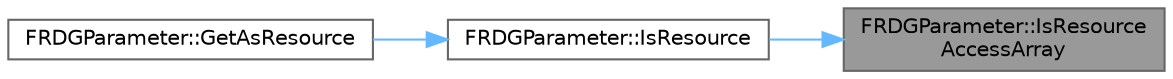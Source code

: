 digraph "FRDGParameter::IsResourceAccessArray"
{
 // INTERACTIVE_SVG=YES
 // LATEX_PDF_SIZE
  bgcolor="transparent";
  edge [fontname=Helvetica,fontsize=10,labelfontname=Helvetica,labelfontsize=10];
  node [fontname=Helvetica,fontsize=10,shape=box,height=0.2,width=0.4];
  rankdir="RL";
  Node1 [id="Node000001",label="FRDGParameter::IsResource\lAccessArray",height=0.2,width=0.4,color="gray40", fillcolor="grey60", style="filled", fontcolor="black",tooltip=" "];
  Node1 -> Node2 [id="edge1_Node000001_Node000002",dir="back",color="steelblue1",style="solid",tooltip=" "];
  Node2 [id="Node000002",label="FRDGParameter::IsResource",height=0.2,width=0.4,color="grey40", fillcolor="white", style="filled",URL="$d1/d4b/classFRDGParameter.html#a5b18da53c654db2946e79e30b83afda1",tooltip=" "];
  Node2 -> Node3 [id="edge2_Node000002_Node000003",dir="back",color="steelblue1",style="solid",tooltip=" "];
  Node3 [id="Node000003",label="FRDGParameter::GetAsResource",height=0.2,width=0.4,color="grey40", fillcolor="white", style="filled",URL="$d1/d4b/classFRDGParameter.html#a98fd524ad5cde488b7baaec38dc5afbf",tooltip=" "];
}
